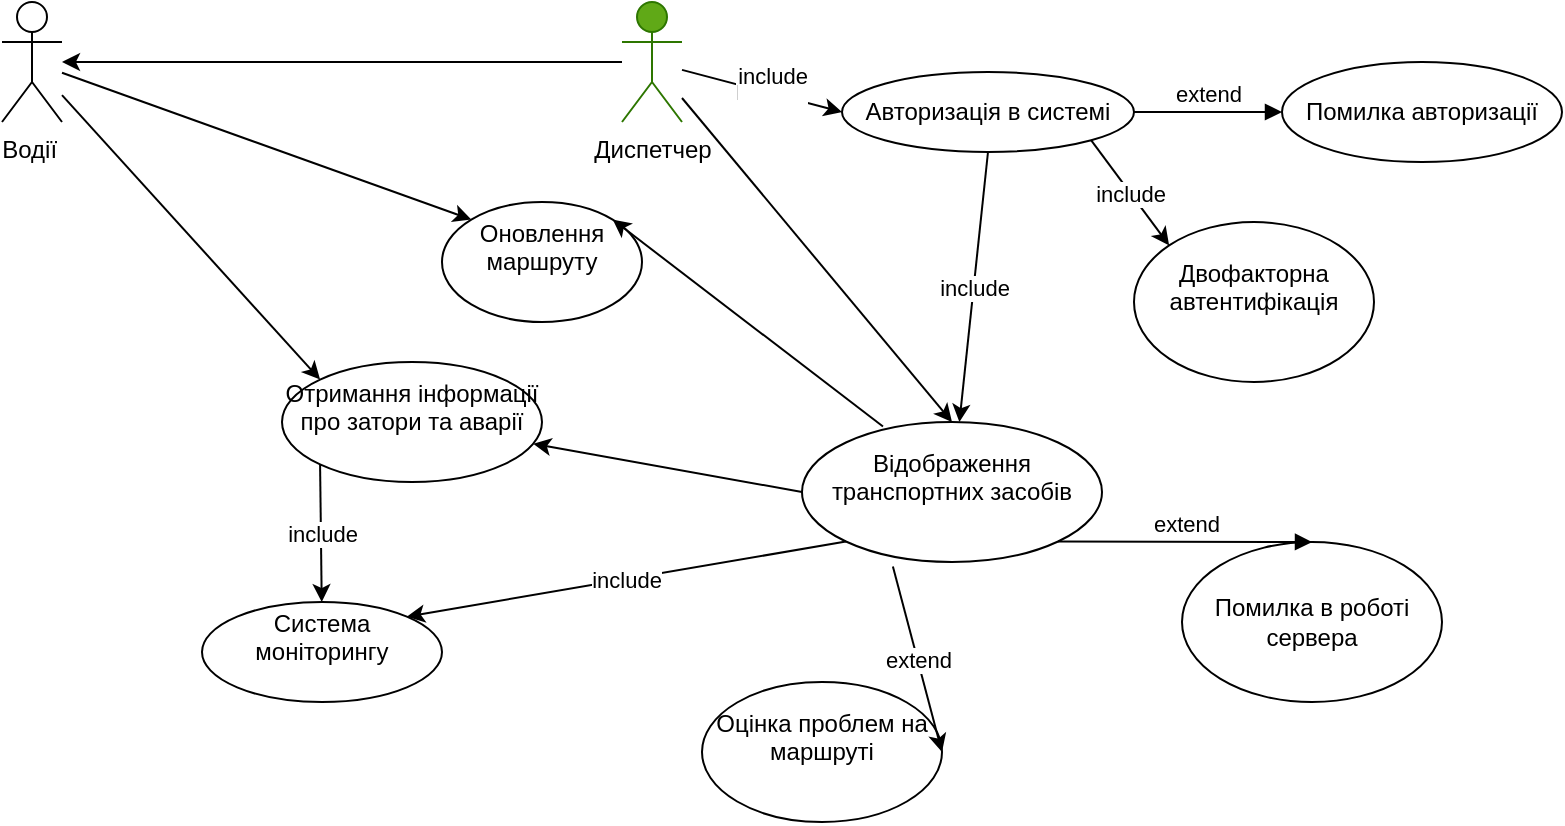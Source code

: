 <mxfile version="26.2.13">
  <diagram name="UseCase №2" id="Mshwkk2sst54TGpNCO60">
    <mxGraphModel dx="1606" dy="823" grid="1" gridSize="10" guides="1" tooltips="1" connect="1" arrows="1" fold="1" page="1" pageScale="1" pageWidth="1169" pageHeight="827" math="0" shadow="0">
      <root>
        <mxCell id="0" />
        <mxCell id="1" parent="0" />
        <mxCell id="e__eiBCGz4oyPmcURb2Q-34" value="&lt;font style=&quot;color: light-dark(rgb(0, 0, 0), rgb(255, 255, 255));&quot;&gt;Диспетчер&lt;/font&gt;" style="shape=umlActor;verticalLabelPosition=bottom;verticalAlign=top;html=1;outlineConnect=0;fillColor=#60a917;fontColor=#ffffff;strokeColor=#2D7600;" vertex="1" parent="1">
          <mxGeometry x="360" y="50" width="30" height="60" as="geometry" />
        </mxCell>
        <mxCell id="e__eiBCGz4oyPmcURb2Q-35" value="Авторизація в системі" style="ellipse;whiteSpace=wrap;html=1;" vertex="1" parent="1">
          <mxGeometry x="470" y="85" width="146" height="40" as="geometry" />
        </mxCell>
        <mxCell id="e__eiBCGz4oyPmcURb2Q-36" value="Помилка авторизації" style="ellipse;whiteSpace=wrap;html=1;" vertex="1" parent="1">
          <mxGeometry x="690" y="80" width="140" height="50" as="geometry" />
        </mxCell>
        <mxCell id="e__eiBCGz4oyPmcURb2Q-37" value="e&lt;span style=&quot;background-color: light-dark(#ffffff, var(--ge-dark-color, #121212)); color: light-dark(rgb(0, 0, 0), rgb(255, 255, 255));&quot;&gt;xtend&lt;/span&gt;" style="html=1;verticalAlign=bottom;endArrow=block;curved=0;rounded=0;exitX=1;exitY=0.5;exitDx=0;exitDy=0;entryX=0;entryY=0.5;entryDx=0;entryDy=0;" edge="1" parent="1" source="e__eiBCGz4oyPmcURb2Q-35" target="e__eiBCGz4oyPmcURb2Q-36">
          <mxGeometry width="80" relative="1" as="geometry">
            <mxPoint x="375" y="365" as="sourcePoint" />
            <mxPoint x="377" y="415" as="targetPoint" />
          </mxGeometry>
        </mxCell>
        <mxCell id="e__eiBCGz4oyPmcURb2Q-38" value="" style="endArrow=classic;html=1;rounded=0;entryX=0;entryY=0.5;entryDx=0;entryDy=0;" edge="1" parent="1" source="e__eiBCGz4oyPmcURb2Q-34" target="e__eiBCGz4oyPmcURb2Q-35">
          <mxGeometry relative="1" as="geometry">
            <mxPoint x="410" y="90" as="sourcePoint" />
            <mxPoint x="510" y="90" as="targetPoint" />
          </mxGeometry>
        </mxCell>
        <mxCell id="e__eiBCGz4oyPmcURb2Q-39" value="Label" style="edgeLabel;resizable=0;html=1;;align=center;verticalAlign=middle;" connectable="0" vertex="1" parent="e__eiBCGz4oyPmcURb2Q-38">
          <mxGeometry relative="1" as="geometry" />
        </mxCell>
        <mxCell id="e__eiBCGz4oyPmcURb2Q-40" value="include&lt;div&gt;&lt;br&gt;&lt;/div&gt;" style="edgeLabel;html=1;align=center;verticalAlign=middle;resizable=0;points=[];" vertex="1" connectable="0" parent="e__eiBCGz4oyPmcURb2Q-38">
          <mxGeometry x="0.131" y="2" relative="1" as="geometry">
            <mxPoint x="-1" as="offset" />
          </mxGeometry>
        </mxCell>
        <mxCell id="e__eiBCGz4oyPmcURb2Q-41" value="&#xa;Відображення транспортних засобів&#xa;&#xa;" style="ellipse;whiteSpace=wrap;html=1;" vertex="1" parent="1">
          <mxGeometry x="450" y="260" width="150" height="70" as="geometry" />
        </mxCell>
        <mxCell id="e__eiBCGz4oyPmcURb2Q-42" value="" style="endArrow=classic;html=1;rounded=0;entryX=0.5;entryY=0;entryDx=0;entryDy=0;" edge="1" parent="1" source="e__eiBCGz4oyPmcURb2Q-34" target="e__eiBCGz4oyPmcURb2Q-41">
          <mxGeometry width="50" height="50" relative="1" as="geometry">
            <mxPoint x="400" y="310" as="sourcePoint" />
            <mxPoint x="450" y="260" as="targetPoint" />
          </mxGeometry>
        </mxCell>
        <mxCell id="e__eiBCGz4oyPmcURb2Q-43" value="" style="endArrow=classic;html=1;rounded=0;exitX=0.5;exitY=1;exitDx=0;exitDy=0;" edge="1" parent="1" source="e__eiBCGz4oyPmcURb2Q-35" target="e__eiBCGz4oyPmcURb2Q-41">
          <mxGeometry relative="1" as="geometry">
            <mxPoint x="400" y="94" as="sourcePoint" />
            <mxPoint x="480" y="115" as="targetPoint" />
          </mxGeometry>
        </mxCell>
        <mxCell id="e__eiBCGz4oyPmcURb2Q-44" value="include" style="edgeLabel;resizable=0;html=1;;align=center;verticalAlign=middle;" connectable="0" vertex="1" parent="e__eiBCGz4oyPmcURb2Q-43">
          <mxGeometry relative="1" as="geometry" />
        </mxCell>
        <mxCell id="e__eiBCGz4oyPmcURb2Q-45" value="&#xa;Оцінка проблем на маршруті&#xa;&#xa;" style="ellipse;whiteSpace=wrap;html=1;rotation=0;" vertex="1" parent="1">
          <mxGeometry x="400" y="390" width="120" height="70" as="geometry" />
        </mxCell>
        <mxCell id="e__eiBCGz4oyPmcURb2Q-46" value="" style="endArrow=classic;html=1;rounded=0;exitX=0.303;exitY=1.032;exitDx=0;exitDy=0;entryX=1;entryY=0.5;entryDx=0;entryDy=0;exitPerimeter=0;" edge="1" parent="1" source="e__eiBCGz4oyPmcURb2Q-41" target="e__eiBCGz4oyPmcURb2Q-45">
          <mxGeometry relative="1" as="geometry">
            <mxPoint x="324" y="380" as="sourcePoint" />
            <mxPoint x="424" y="380" as="targetPoint" />
          </mxGeometry>
        </mxCell>
        <mxCell id="e__eiBCGz4oyPmcURb2Q-47" value="extend" style="edgeLabel;resizable=0;html=1;;align=center;verticalAlign=middle;" connectable="0" vertex="1" parent="e__eiBCGz4oyPmcURb2Q-46">
          <mxGeometry relative="1" as="geometry" />
        </mxCell>
        <mxCell id="e__eiBCGz4oyPmcURb2Q-48" value="Помилка в роботі сервера" style="ellipse;whiteSpace=wrap;html=1;" vertex="1" parent="1">
          <mxGeometry x="640" y="320" width="130" height="80" as="geometry" />
        </mxCell>
        <mxCell id="e__eiBCGz4oyPmcURb2Q-49" value="e&lt;span style=&quot;background-color: light-dark(#ffffff, var(--ge-dark-color, #121212)); color: light-dark(rgb(0, 0, 0), rgb(255, 255, 255));&quot;&gt;xtend&lt;/span&gt;" style="html=1;verticalAlign=bottom;endArrow=block;curved=0;rounded=0;exitX=1;exitY=1;exitDx=0;exitDy=0;entryX=0.5;entryY=0;entryDx=0;entryDy=0;" edge="1" parent="1" source="e__eiBCGz4oyPmcURb2Q-41" target="e__eiBCGz4oyPmcURb2Q-48">
          <mxGeometry width="80" relative="1" as="geometry">
            <mxPoint x="499" y="290" as="sourcePoint" />
            <mxPoint x="573" y="290" as="targetPoint" />
          </mxGeometry>
        </mxCell>
        <mxCell id="e__eiBCGz4oyPmcURb2Q-50" value="&#xa;Двофакторна автентифікація&#xa;&#xa;" style="ellipse;whiteSpace=wrap;html=1;" vertex="1" parent="1">
          <mxGeometry x="616" y="160" width="120" height="80" as="geometry" />
        </mxCell>
        <mxCell id="e__eiBCGz4oyPmcURb2Q-51" value="" style="endArrow=classic;html=1;rounded=0;exitX=1;exitY=1;exitDx=0;exitDy=0;entryX=0;entryY=0;entryDx=0;entryDy=0;" edge="1" parent="1" source="e__eiBCGz4oyPmcURb2Q-35" target="e__eiBCGz4oyPmcURb2Q-50">
          <mxGeometry relative="1" as="geometry">
            <mxPoint x="553" y="135" as="sourcePoint" />
            <mxPoint x="425" y="273" as="targetPoint" />
          </mxGeometry>
        </mxCell>
        <mxCell id="e__eiBCGz4oyPmcURb2Q-52" value="include" style="edgeLabel;resizable=0;html=1;;align=center;verticalAlign=middle;" connectable="0" vertex="1" parent="e__eiBCGz4oyPmcURb2Q-51">
          <mxGeometry relative="1" as="geometry" />
        </mxCell>
        <mxCell id="e__eiBCGz4oyPmcURb2Q-53" value="&#xa;Отримання інформації про затори та аварії&#xa;&#xa;" style="ellipse;whiteSpace=wrap;html=1;" vertex="1" parent="1">
          <mxGeometry x="190" y="230" width="130" height="60" as="geometry" />
        </mxCell>
        <mxCell id="e__eiBCGz4oyPmcURb2Q-54" value="" style="endArrow=classic;html=1;rounded=0;exitX=0;exitY=0.5;exitDx=0;exitDy=0;" edge="1" parent="1" source="e__eiBCGz4oyPmcURb2Q-41" target="e__eiBCGz4oyPmcURb2Q-53">
          <mxGeometry width="50" height="50" relative="1" as="geometry">
            <mxPoint x="387" y="120" as="sourcePoint" />
            <mxPoint x="395" y="270" as="targetPoint" />
          </mxGeometry>
        </mxCell>
        <mxCell id="e__eiBCGz4oyPmcURb2Q-55" value="&#xa;Оновлення маршруту&#xa;&#xa;" style="ellipse;whiteSpace=wrap;html=1;" vertex="1" parent="1">
          <mxGeometry x="270" y="150" width="100" height="60" as="geometry" />
        </mxCell>
        <mxCell id="e__eiBCGz4oyPmcURb2Q-56" value="" style="endArrow=classic;html=1;rounded=0;exitX=0.27;exitY=0.032;exitDx=0;exitDy=0;entryX=1;entryY=0;entryDx=0;entryDy=0;exitPerimeter=0;" edge="1" parent="1" source="e__eiBCGz4oyPmcURb2Q-41" target="e__eiBCGz4oyPmcURb2Q-55">
          <mxGeometry width="50" height="50" relative="1" as="geometry">
            <mxPoint x="395" y="340" as="sourcePoint" />
            <mxPoint x="365" y="430" as="targetPoint" />
          </mxGeometry>
        </mxCell>
        <mxCell id="e__eiBCGz4oyPmcURb2Q-57" value="Водії&amp;nbsp;" style="shape=umlActor;verticalLabelPosition=bottom;verticalAlign=top;html=1;outlineConnect=0;" vertex="1" parent="1">
          <mxGeometry x="50" y="50" width="30" height="60" as="geometry" />
        </mxCell>
        <mxCell id="e__eiBCGz4oyPmcURb2Q-58" value="" style="endArrow=classic;html=1;rounded=0;entryX=0;entryY=0;entryDx=0;entryDy=0;" edge="1" parent="1" source="e__eiBCGz4oyPmcURb2Q-57" target="e__eiBCGz4oyPmcURb2Q-53">
          <mxGeometry width="50" height="50" relative="1" as="geometry">
            <mxPoint x="400" y="530" as="sourcePoint" />
            <mxPoint x="450" y="480" as="targetPoint" />
          </mxGeometry>
        </mxCell>
        <mxCell id="e__eiBCGz4oyPmcURb2Q-59" value="" style="endArrow=classic;html=1;rounded=0;entryX=0;entryY=0;entryDx=0;entryDy=0;" edge="1" parent="1" source="e__eiBCGz4oyPmcURb2Q-57" target="e__eiBCGz4oyPmcURb2Q-55">
          <mxGeometry width="50" height="50" relative="1" as="geometry">
            <mxPoint x="190" y="594" as="sourcePoint" />
            <mxPoint x="240" y="544" as="targetPoint" />
          </mxGeometry>
        </mxCell>
        <mxCell id="e__eiBCGz4oyPmcURb2Q-60" value="" style="endArrow=classic;html=1;rounded=0;" edge="1" parent="1" source="e__eiBCGz4oyPmcURb2Q-34" target="e__eiBCGz4oyPmcURb2Q-57">
          <mxGeometry width="50" height="50" relative="1" as="geometry">
            <mxPoint x="294" y="125" as="sourcePoint" />
            <mxPoint x="273" y="245" as="targetPoint" />
          </mxGeometry>
        </mxCell>
        <mxCell id="e__eiBCGz4oyPmcURb2Q-61" value="&#xa;Система моніторингу&#xa;&#xa;" style="ellipse;whiteSpace=wrap;html=1;" vertex="1" parent="1">
          <mxGeometry x="150" y="350" width="120" height="50" as="geometry" />
        </mxCell>
        <mxCell id="e__eiBCGz4oyPmcURb2Q-62" value="" style="endArrow=classic;html=1;rounded=0;exitX=0;exitY=1;exitDx=0;exitDy=0;" edge="1" parent="1" source="e__eiBCGz4oyPmcURb2Q-53" target="e__eiBCGz4oyPmcURb2Q-61">
          <mxGeometry relative="1" as="geometry">
            <mxPoint x="314" y="340" as="sourcePoint" />
            <mxPoint x="300" y="475" as="targetPoint" />
          </mxGeometry>
        </mxCell>
        <mxCell id="e__eiBCGz4oyPmcURb2Q-63" value="include" style="edgeLabel;resizable=0;html=1;;align=center;verticalAlign=middle;" connectable="0" vertex="1" parent="e__eiBCGz4oyPmcURb2Q-62">
          <mxGeometry relative="1" as="geometry" />
        </mxCell>
        <mxCell id="e__eiBCGz4oyPmcURb2Q-64" style="edgeStyle=orthogonalEdgeStyle;rounded=0;orthogonalLoop=1;jettySize=auto;html=1;exitX=0.5;exitY=1;exitDx=0;exitDy=0;" edge="1" parent="1" source="e__eiBCGz4oyPmcURb2Q-61" target="e__eiBCGz4oyPmcURb2Q-61">
          <mxGeometry relative="1" as="geometry" />
        </mxCell>
        <mxCell id="e__eiBCGz4oyPmcURb2Q-65" value="" style="endArrow=classic;html=1;rounded=0;exitX=0;exitY=1;exitDx=0;exitDy=0;entryX=1;entryY=0;entryDx=0;entryDy=0;" edge="1" parent="1" source="e__eiBCGz4oyPmcURb2Q-41" target="e__eiBCGz4oyPmcURb2Q-61">
          <mxGeometry relative="1" as="geometry">
            <mxPoint x="219" y="291" as="sourcePoint" />
            <mxPoint x="220" y="360" as="targetPoint" />
          </mxGeometry>
        </mxCell>
        <mxCell id="e__eiBCGz4oyPmcURb2Q-66" value="include" style="edgeLabel;resizable=0;html=1;;align=center;verticalAlign=middle;" connectable="0" vertex="1" parent="e__eiBCGz4oyPmcURb2Q-65">
          <mxGeometry relative="1" as="geometry" />
        </mxCell>
      </root>
    </mxGraphModel>
  </diagram>
</mxfile>

